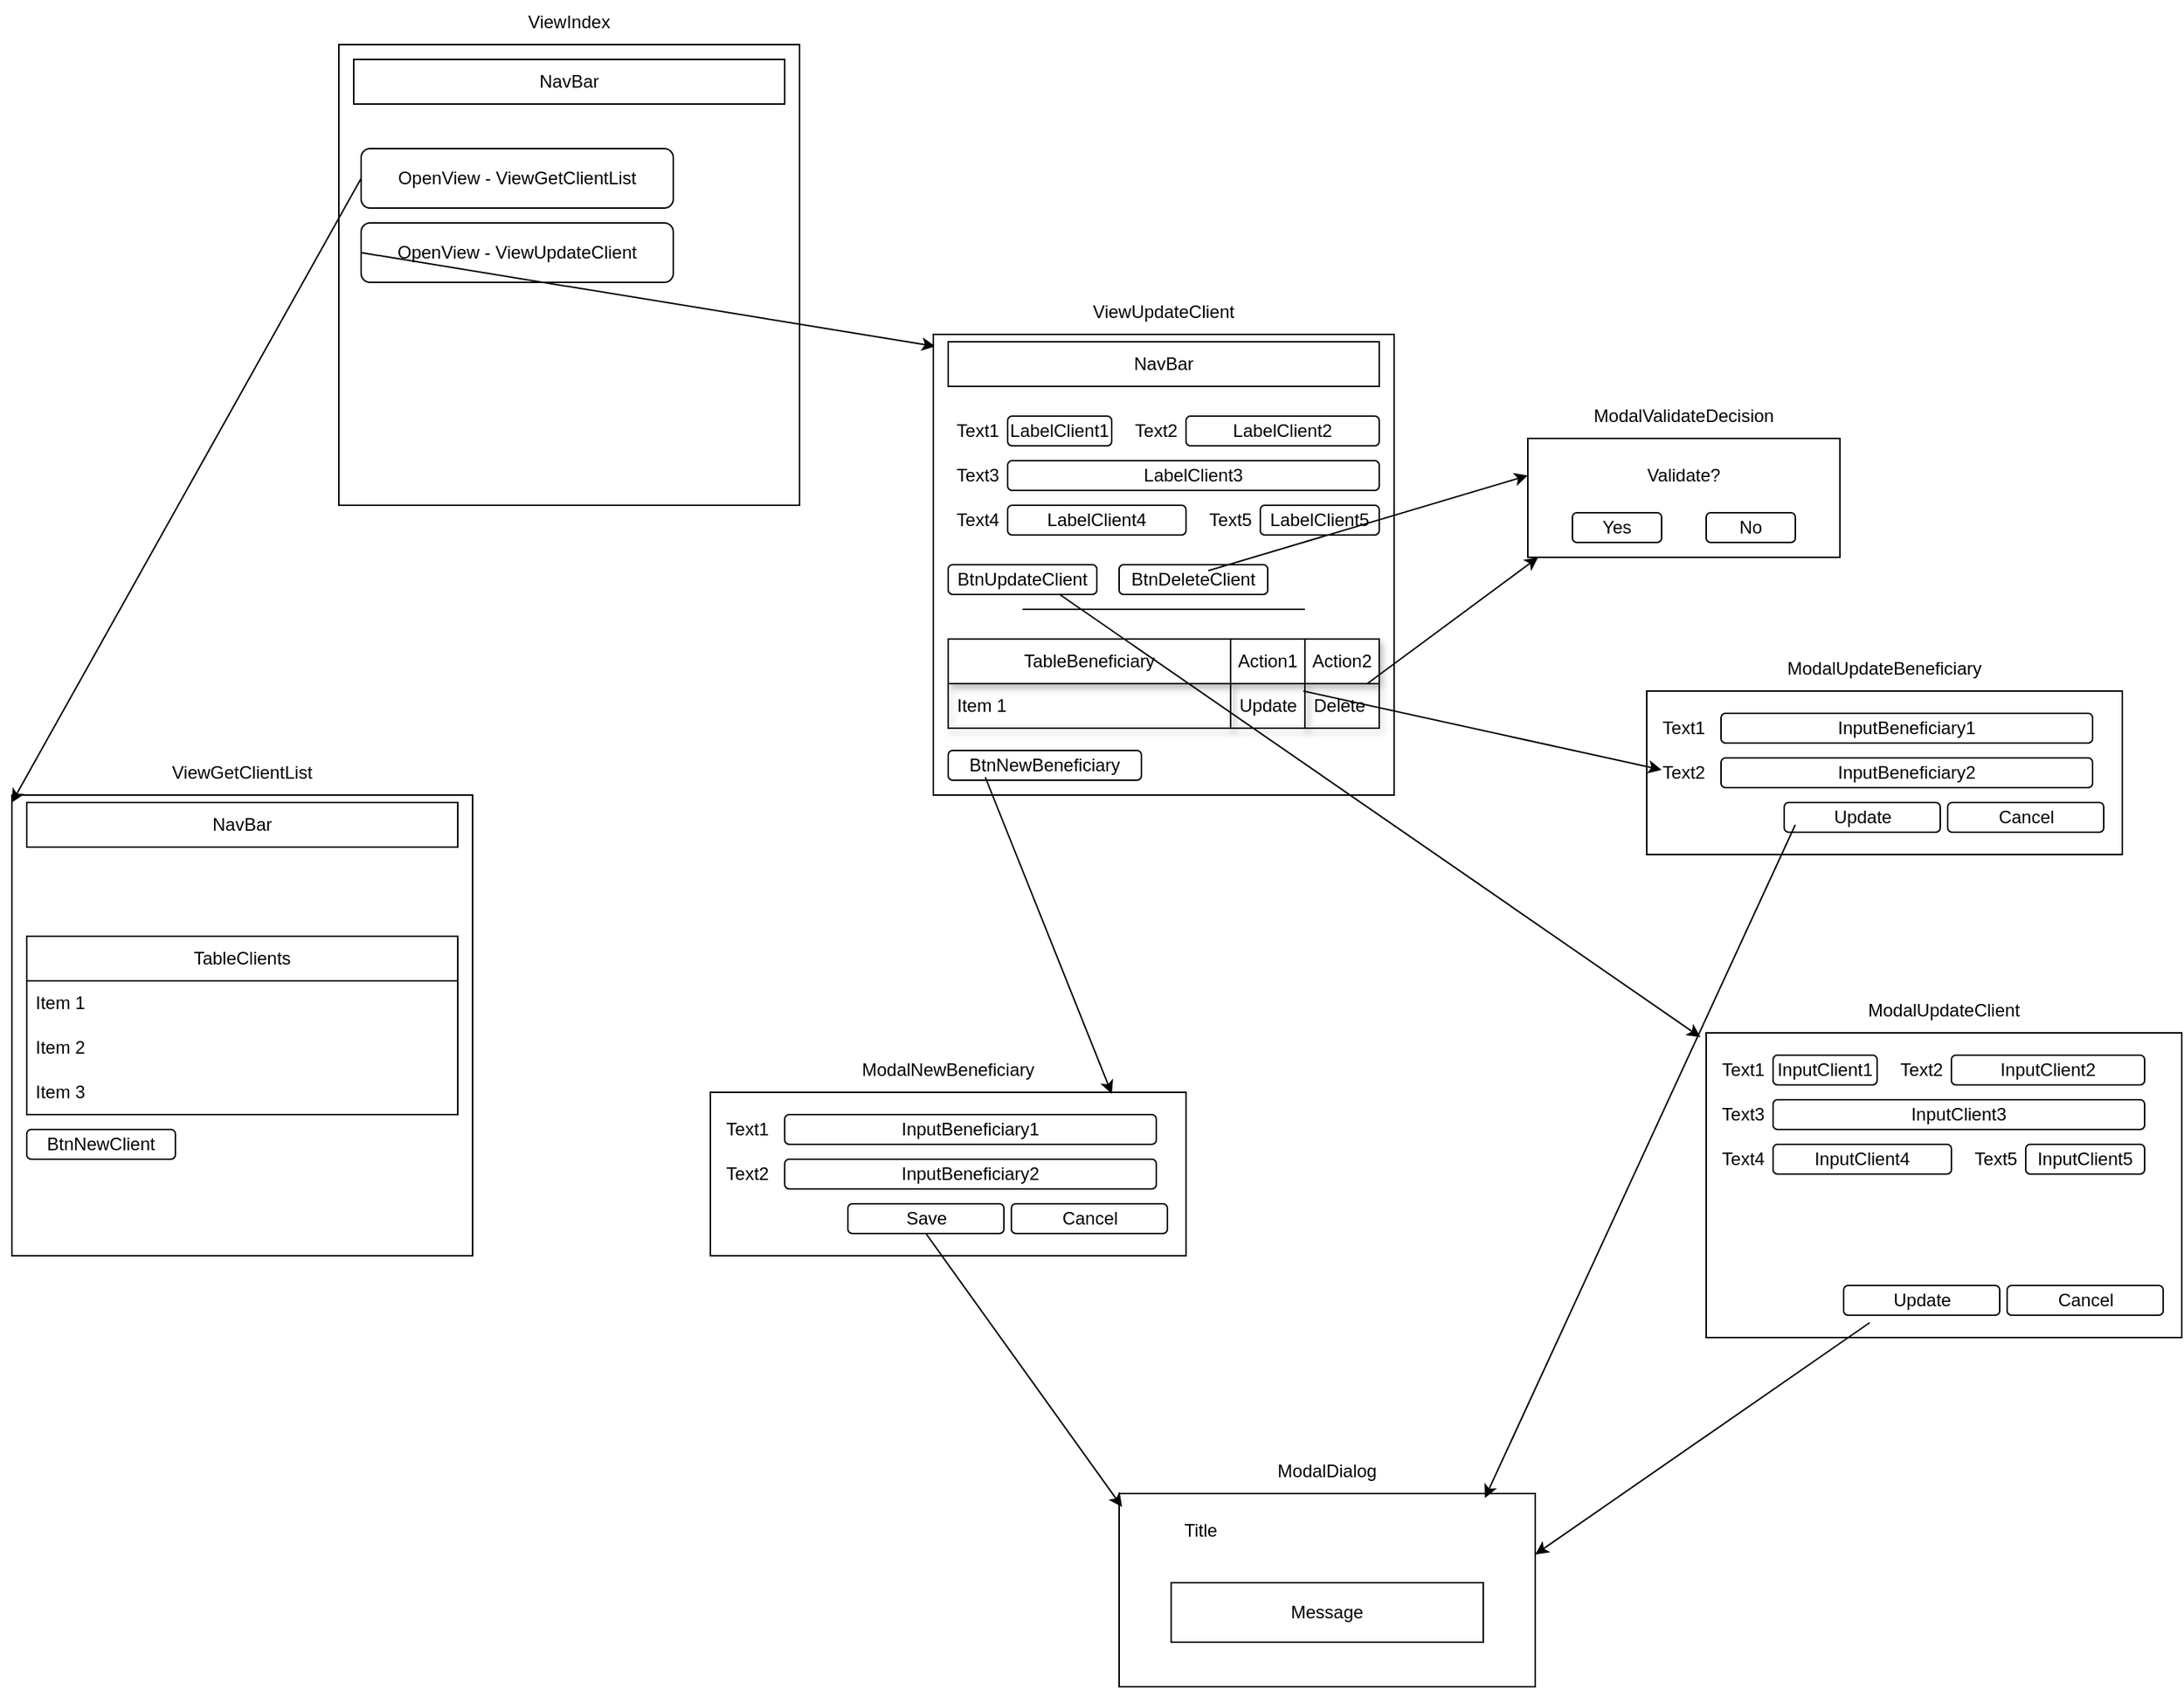 <mxfile version="24.8.4">
  <diagram name="Página-1" id="PV_qcUNZGvRpsMd_cT5C">
    <mxGraphModel dx="3457" dy="2399" grid="1" gridSize="10" guides="1" tooltips="1" connect="1" arrows="1" fold="1" page="1" pageScale="1" pageWidth="827" pageHeight="1169" math="0" shadow="0">
      <root>
        <mxCell id="0" />
        <mxCell id="1" parent="0" />
        <mxCell id="FaHOAoOPE0YVe9Bl5VhE-78" value="" style="group;labelBackgroundColor=none;movable=0;resizable=0;rotatable=0;deletable=0;editable=0;locked=1;connectable=0;" vertex="1" connectable="0" parent="1">
          <mxGeometry x="350" y="-225" width="310" height="340" as="geometry" />
        </mxCell>
        <mxCell id="FaHOAoOPE0YVe9Bl5VhE-67" value="" style="whiteSpace=wrap;html=1;aspect=fixed;labelBackgroundColor=none;" vertex="1" parent="FaHOAoOPE0YVe9Bl5VhE-78">
          <mxGeometry y="30" width="310" height="310" as="geometry" />
        </mxCell>
        <mxCell id="FaHOAoOPE0YVe9Bl5VhE-68" value="NavBar" style="rounded=0;whiteSpace=wrap;html=1;labelBackgroundColor=none;" vertex="1" parent="FaHOAoOPE0YVe9Bl5VhE-78">
          <mxGeometry x="10" y="40" width="290" height="30" as="geometry" />
        </mxCell>
        <mxCell id="FaHOAoOPE0YVe9Bl5VhE-70" value="ViewIndex" style="text;html=1;align=center;verticalAlign=middle;whiteSpace=wrap;rounded=0;labelBackgroundColor=none;" vertex="1" parent="FaHOAoOPE0YVe9Bl5VhE-78">
          <mxGeometry x="125" width="60" height="30" as="geometry" />
        </mxCell>
        <mxCell id="FaHOAoOPE0YVe9Bl5VhE-71" value="OpenView - ViewGetClientList" style="rounded=1;whiteSpace=wrap;html=1;labelBackgroundColor=none;" vertex="1" parent="FaHOAoOPE0YVe9Bl5VhE-78">
          <mxGeometry x="15" y="100" width="210" height="40" as="geometry" />
        </mxCell>
        <mxCell id="FaHOAoOPE0YVe9Bl5VhE-73" value="OpenView - ViewUpdateClient" style="rounded=1;whiteSpace=wrap;html=1;labelBackgroundColor=none;" vertex="1" parent="FaHOAoOPE0YVe9Bl5VhE-78">
          <mxGeometry x="15" y="150" width="210" height="40" as="geometry" />
        </mxCell>
        <mxCell id="FaHOAoOPE0YVe9Bl5VhE-79" value="" style="group;labelBackgroundColor=none;movable=1;resizable=1;rotatable=1;deletable=1;editable=1;locked=0;connectable=1;" vertex="1" connectable="0" parent="1">
          <mxGeometry x="130" y="280" width="310" height="340" as="geometry" />
        </mxCell>
        <mxCell id="FaHOAoOPE0YVe9Bl5VhE-8" value="" style="whiteSpace=wrap;html=1;aspect=fixed;labelBackgroundColor=none;" vertex="1" parent="FaHOAoOPE0YVe9Bl5VhE-79">
          <mxGeometry y="30" width="310" height="310" as="geometry" />
        </mxCell>
        <mxCell id="FaHOAoOPE0YVe9Bl5VhE-10" value="ViewGetClientList" style="text;html=1;align=center;verticalAlign=middle;whiteSpace=wrap;rounded=0;labelBackgroundColor=none;" vertex="1" parent="FaHOAoOPE0YVe9Bl5VhE-79">
          <mxGeometry x="125" width="60" height="30" as="geometry" />
        </mxCell>
        <mxCell id="FaHOAoOPE0YVe9Bl5VhE-12" value="TableClients" style="swimlane;fontStyle=0;childLayout=stackLayout;horizontal=1;startSize=30;horizontalStack=0;resizeParent=1;resizeParentMax=0;resizeLast=0;collapsible=1;marginBottom=0;whiteSpace=wrap;html=1;labelBackgroundColor=none;" vertex="1" parent="FaHOAoOPE0YVe9Bl5VhE-79">
          <mxGeometry x="10" y="125" width="290" height="120" as="geometry" />
        </mxCell>
        <mxCell id="FaHOAoOPE0YVe9Bl5VhE-13" value="Item 1" style="text;strokeColor=none;fillColor=none;align=left;verticalAlign=middle;spacingLeft=4;spacingRight=4;overflow=hidden;points=[[0,0.5],[1,0.5]];portConstraint=eastwest;rotatable=0;whiteSpace=wrap;html=1;labelBackgroundColor=none;" vertex="1" parent="FaHOAoOPE0YVe9Bl5VhE-12">
          <mxGeometry y="30" width="290" height="30" as="geometry" />
        </mxCell>
        <mxCell id="FaHOAoOPE0YVe9Bl5VhE-14" value="Item 2" style="text;strokeColor=none;fillColor=none;align=left;verticalAlign=middle;spacingLeft=4;spacingRight=4;overflow=hidden;points=[[0,0.5],[1,0.5]];portConstraint=eastwest;rotatable=0;whiteSpace=wrap;html=1;labelBackgroundColor=none;" vertex="1" parent="FaHOAoOPE0YVe9Bl5VhE-12">
          <mxGeometry y="60" width="290" height="30" as="geometry" />
        </mxCell>
        <mxCell id="FaHOAoOPE0YVe9Bl5VhE-15" value="Item 3" style="text;strokeColor=none;fillColor=none;align=left;verticalAlign=middle;spacingLeft=4;spacingRight=4;overflow=hidden;points=[[0,0.5],[1,0.5]];portConstraint=eastwest;rotatable=0;whiteSpace=wrap;html=1;labelBackgroundColor=none;" vertex="1" parent="FaHOAoOPE0YVe9Bl5VhE-12">
          <mxGeometry y="90" width="290" height="30" as="geometry" />
        </mxCell>
        <mxCell id="FaHOAoOPE0YVe9Bl5VhE-16" value="BtnNewClient" style="rounded=1;whiteSpace=wrap;html=1;labelBackgroundColor=none;" vertex="1" parent="FaHOAoOPE0YVe9Bl5VhE-79">
          <mxGeometry x="10" y="255" width="100" height="20" as="geometry" />
        </mxCell>
        <mxCell id="FaHOAoOPE0YVe9Bl5VhE-18" value="NavBar" style="rounded=0;whiteSpace=wrap;html=1;labelBackgroundColor=none;" vertex="1" parent="FaHOAoOPE0YVe9Bl5VhE-79">
          <mxGeometry x="10" y="35" width="290" height="30" as="geometry" />
        </mxCell>
        <mxCell id="FaHOAoOPE0YVe9Bl5VhE-82" value="" style="endArrow=classic;html=1;rounded=0;exitX=0;exitY=0.5;exitDx=0;exitDy=0;labelBackgroundColor=none;fontColor=default;" edge="1" parent="FaHOAoOPE0YVe9Bl5VhE-79" source="FaHOAoOPE0YVe9Bl5VhE-71">
          <mxGeometry width="50" height="50" relative="1" as="geometry">
            <mxPoint x="120" y="-105" as="sourcePoint" />
            <mxPoint y="35" as="targetPoint" />
          </mxGeometry>
        </mxCell>
        <mxCell id="FaHOAoOPE0YVe9Bl5VhE-81" value="" style="group;glass=1;labelBackgroundColor=none;movable=1;resizable=1;rotatable=1;deletable=1;editable=1;locked=0;connectable=1;" vertex="1" connectable="0" parent="1">
          <mxGeometry x="1270" y="440" width="320" height="235" as="geometry" />
        </mxCell>
        <mxCell id="FaHOAoOPE0YVe9Bl5VhE-54" value="" style="rounded=0;whiteSpace=wrap;html=1;labelBackgroundColor=none;movable=1;resizable=1;rotatable=1;deletable=1;editable=1;locked=0;connectable=1;" vertex="1" parent="FaHOAoOPE0YVe9Bl5VhE-81">
          <mxGeometry y="30" width="320" height="205" as="geometry" />
        </mxCell>
        <mxCell id="FaHOAoOPE0YVe9Bl5VhE-55" value="InputClient1" style="rounded=1;whiteSpace=wrap;html=1;labelBackgroundColor=none;movable=1;resizable=1;rotatable=1;deletable=1;editable=1;locked=0;connectable=1;" vertex="1" parent="FaHOAoOPE0YVe9Bl5VhE-81">
          <mxGeometry x="45" y="45" width="70" height="20" as="geometry" />
        </mxCell>
        <mxCell id="FaHOAoOPE0YVe9Bl5VhE-56" value="InputClient2" style="rounded=1;whiteSpace=wrap;html=1;labelBackgroundColor=none;movable=1;resizable=1;rotatable=1;deletable=1;editable=1;locked=0;connectable=1;" vertex="1" parent="FaHOAoOPE0YVe9Bl5VhE-81">
          <mxGeometry x="165" y="45" width="130" height="20" as="geometry" />
        </mxCell>
        <mxCell id="FaHOAoOPE0YVe9Bl5VhE-57" value="InputClient3" style="rounded=1;whiteSpace=wrap;html=1;labelBackgroundColor=none;movable=1;resizable=1;rotatable=1;deletable=1;editable=1;locked=0;connectable=1;" vertex="1" parent="FaHOAoOPE0YVe9Bl5VhE-81">
          <mxGeometry x="45" y="75" width="250" height="20" as="geometry" />
        </mxCell>
        <mxCell id="FaHOAoOPE0YVe9Bl5VhE-58" value="InputClient4" style="rounded=1;whiteSpace=wrap;html=1;labelBackgroundColor=none;movable=1;resizable=1;rotatable=1;deletable=1;editable=1;locked=0;connectable=1;" vertex="1" parent="FaHOAoOPE0YVe9Bl5VhE-81">
          <mxGeometry x="45" y="105" width="120" height="20" as="geometry" />
        </mxCell>
        <mxCell id="FaHOAoOPE0YVe9Bl5VhE-59" value="InputClient5" style="rounded=1;whiteSpace=wrap;html=1;labelBackgroundColor=none;movable=1;resizable=1;rotatable=1;deletable=1;editable=1;locked=0;connectable=1;" vertex="1" parent="FaHOAoOPE0YVe9Bl5VhE-81">
          <mxGeometry x="215" y="105" width="80" height="20" as="geometry" />
        </mxCell>
        <mxCell id="FaHOAoOPE0YVe9Bl5VhE-60" value="Text1" style="text;html=1;align=center;verticalAlign=middle;whiteSpace=wrap;rounded=0;labelBackgroundColor=none;movable=1;resizable=1;rotatable=1;deletable=1;editable=1;locked=0;connectable=1;" vertex="1" parent="FaHOAoOPE0YVe9Bl5VhE-81">
          <mxGeometry x="5" y="45" width="40" height="20" as="geometry" />
        </mxCell>
        <mxCell id="FaHOAoOPE0YVe9Bl5VhE-61" value="Text2" style="text;html=1;align=center;verticalAlign=middle;whiteSpace=wrap;rounded=0;labelBackgroundColor=none;movable=1;resizable=1;rotatable=1;deletable=1;editable=1;locked=0;connectable=1;" vertex="1" parent="FaHOAoOPE0YVe9Bl5VhE-81">
          <mxGeometry x="125" y="45" width="40" height="20" as="geometry" />
        </mxCell>
        <mxCell id="FaHOAoOPE0YVe9Bl5VhE-62" value="Text3" style="text;html=1;align=center;verticalAlign=middle;whiteSpace=wrap;rounded=0;labelBackgroundColor=none;movable=1;resizable=1;rotatable=1;deletable=1;editable=1;locked=0;connectable=1;" vertex="1" parent="FaHOAoOPE0YVe9Bl5VhE-81">
          <mxGeometry x="5" y="75" width="40" height="20" as="geometry" />
        </mxCell>
        <mxCell id="FaHOAoOPE0YVe9Bl5VhE-63" value="Text4" style="text;html=1;align=center;verticalAlign=middle;whiteSpace=wrap;rounded=0;labelBackgroundColor=none;movable=1;resizable=1;rotatable=1;deletable=1;editable=1;locked=0;connectable=1;" vertex="1" parent="FaHOAoOPE0YVe9Bl5VhE-81">
          <mxGeometry x="5" y="105" width="40" height="20" as="geometry" />
        </mxCell>
        <mxCell id="FaHOAoOPE0YVe9Bl5VhE-64" value="Text5" style="text;html=1;align=center;verticalAlign=middle;whiteSpace=wrap;rounded=0;labelBackgroundColor=none;movable=1;resizable=1;rotatable=1;deletable=1;editable=1;locked=0;connectable=1;" vertex="1" parent="FaHOAoOPE0YVe9Bl5VhE-81">
          <mxGeometry x="175" y="105" width="40" height="20" as="geometry" />
        </mxCell>
        <mxCell id="FaHOAoOPE0YVe9Bl5VhE-65" value="ModalUpdateClient" style="text;html=1;align=center;verticalAlign=middle;whiteSpace=wrap;rounded=0;labelBackgroundColor=none;movable=1;resizable=1;rotatable=1;deletable=1;editable=1;locked=0;connectable=1;" vertex="1" parent="FaHOAoOPE0YVe9Bl5VhE-81">
          <mxGeometry x="130" width="60" height="30" as="geometry" />
        </mxCell>
        <mxCell id="FaHOAoOPE0YVe9Bl5VhE-99" value="Update" style="rounded=1;whiteSpace=wrap;html=1;movable=1;resizable=1;rotatable=1;deletable=1;editable=1;locked=0;connectable=1;" vertex="1" parent="FaHOAoOPE0YVe9Bl5VhE-81">
          <mxGeometry x="92.5" y="200" width="105" height="20" as="geometry" />
        </mxCell>
        <mxCell id="FaHOAoOPE0YVe9Bl5VhE-100" value="Cancel" style="rounded=1;whiteSpace=wrap;html=1;movable=1;resizable=1;rotatable=1;deletable=1;editable=1;locked=0;connectable=1;" vertex="1" parent="FaHOAoOPE0YVe9Bl5VhE-81">
          <mxGeometry x="202.5" y="200" width="105" height="20" as="geometry" />
        </mxCell>
        <mxCell id="FaHOAoOPE0YVe9Bl5VhE-83" value="" style="endArrow=classic;html=1;rounded=0;exitX=0;exitY=0.5;exitDx=0;exitDy=0;entryX=0.004;entryY=0.026;entryDx=0;entryDy=0;entryPerimeter=0;labelBackgroundColor=none;fontColor=default;" edge="1" parent="1" source="FaHOAoOPE0YVe9Bl5VhE-73" target="FaHOAoOPE0YVe9Bl5VhE-9">
          <mxGeometry width="50" height="50" relative="1" as="geometry">
            <mxPoint x="840" y="110" as="sourcePoint" />
            <mxPoint x="890" y="60" as="targetPoint" />
          </mxGeometry>
        </mxCell>
        <mxCell id="FaHOAoOPE0YVe9Bl5VhE-94" value="" style="group;labelBackgroundColor=none;movable=1;resizable=1;rotatable=1;deletable=1;editable=1;locked=0;connectable=1;" vertex="1" connectable="0" parent="1">
          <mxGeometry x="1150" y="40" width="210" height="110" as="geometry" />
        </mxCell>
        <mxCell id="FaHOAoOPE0YVe9Bl5VhE-85" value="" style="rounded=0;whiteSpace=wrap;html=1;labelBackgroundColor=none;movable=0;resizable=0;rotatable=0;deletable=0;editable=0;locked=1;connectable=0;" vertex="1" parent="FaHOAoOPE0YVe9Bl5VhE-94">
          <mxGeometry y="30" width="210" height="80" as="geometry" />
        </mxCell>
        <mxCell id="FaHOAoOPE0YVe9Bl5VhE-86" value="ModalValidateDecision" style="text;html=1;align=center;verticalAlign=middle;whiteSpace=wrap;rounded=0;labelBackgroundColor=none;movable=0;resizable=0;rotatable=0;deletable=0;editable=0;locked=1;connectable=0;" vertex="1" parent="FaHOAoOPE0YVe9Bl5VhE-94">
          <mxGeometry x="75" width="60" height="30" as="geometry" />
        </mxCell>
        <mxCell id="FaHOAoOPE0YVe9Bl5VhE-87" value="Validate?" style="text;html=1;align=center;verticalAlign=middle;whiteSpace=wrap;rounded=0;labelBackgroundColor=none;movable=1;resizable=1;rotatable=1;deletable=1;editable=1;locked=0;connectable=1;" vertex="1" parent="FaHOAoOPE0YVe9Bl5VhE-94">
          <mxGeometry x="75" y="40" width="60" height="30" as="geometry" />
        </mxCell>
        <mxCell id="FaHOAoOPE0YVe9Bl5VhE-88" value="Yes" style="rounded=1;whiteSpace=wrap;html=1;labelBackgroundColor=none;movable=0;resizable=0;rotatable=0;deletable=0;editable=0;locked=1;connectable=0;" vertex="1" parent="FaHOAoOPE0YVe9Bl5VhE-94">
          <mxGeometry x="30" y="80" width="60" height="20" as="geometry" />
        </mxCell>
        <mxCell id="FaHOAoOPE0YVe9Bl5VhE-89" value="No" style="rounded=1;whiteSpace=wrap;html=1;labelBackgroundColor=none;movable=0;resizable=0;rotatable=0;deletable=0;editable=0;locked=1;connectable=0;" vertex="1" parent="FaHOAoOPE0YVe9Bl5VhE-94">
          <mxGeometry x="120" y="80" width="60" height="20" as="geometry" />
        </mxCell>
        <mxCell id="FaHOAoOPE0YVe9Bl5VhE-130" value="" style="group" vertex="1" connectable="0" parent="1">
          <mxGeometry x="750" y="-30" width="310" height="340" as="geometry" />
        </mxCell>
        <mxCell id="FaHOAoOPE0YVe9Bl5VhE-9" value="" style="whiteSpace=wrap;html=1;aspect=fixed;labelBackgroundColor=none;movable=1;resizable=1;rotatable=1;deletable=1;editable=1;locked=0;connectable=1;" vertex="1" parent="FaHOAoOPE0YVe9Bl5VhE-130">
          <mxGeometry y="30" width="310" height="310" as="geometry" />
        </mxCell>
        <mxCell id="FaHOAoOPE0YVe9Bl5VhE-11" value="ViewUpdateClient" style="text;html=1;align=center;verticalAlign=middle;whiteSpace=wrap;rounded=0;labelBackgroundColor=none;movable=1;resizable=1;rotatable=1;deletable=1;editable=1;locked=0;connectable=1;" vertex="1" parent="FaHOAoOPE0YVe9Bl5VhE-130">
          <mxGeometry x="125" width="60" height="30" as="geometry" />
        </mxCell>
        <mxCell id="FaHOAoOPE0YVe9Bl5VhE-19" value="NavBar" style="rounded=0;whiteSpace=wrap;html=1;labelBackgroundColor=none;movable=1;resizable=1;rotatable=1;deletable=1;editable=1;locked=0;connectable=1;" vertex="1" parent="FaHOAoOPE0YVe9Bl5VhE-130">
          <mxGeometry x="10" y="35" width="290" height="30" as="geometry" />
        </mxCell>
        <mxCell id="FaHOAoOPE0YVe9Bl5VhE-20" value="LabelClient1" style="rounded=1;whiteSpace=wrap;html=1;labelBackgroundColor=none;movable=1;resizable=1;rotatable=1;deletable=1;editable=1;locked=0;connectable=1;" vertex="1" parent="FaHOAoOPE0YVe9Bl5VhE-130">
          <mxGeometry x="50" y="85" width="70" height="20" as="geometry" />
        </mxCell>
        <mxCell id="FaHOAoOPE0YVe9Bl5VhE-21" value="LabelClient2" style="rounded=1;whiteSpace=wrap;html=1;labelBackgroundColor=none;movable=1;resizable=1;rotatable=1;deletable=1;editable=1;locked=0;connectable=1;" vertex="1" parent="FaHOAoOPE0YVe9Bl5VhE-130">
          <mxGeometry x="170" y="85" width="130" height="20" as="geometry" />
        </mxCell>
        <mxCell id="FaHOAoOPE0YVe9Bl5VhE-24" value="LabelClient3" style="rounded=1;whiteSpace=wrap;html=1;labelBackgroundColor=none;movable=1;resizable=1;rotatable=1;deletable=1;editable=1;locked=0;connectable=1;" vertex="1" parent="FaHOAoOPE0YVe9Bl5VhE-130">
          <mxGeometry x="50" y="115" width="250" height="20" as="geometry" />
        </mxCell>
        <mxCell id="FaHOAoOPE0YVe9Bl5VhE-25" value="LabelClient4" style="rounded=1;whiteSpace=wrap;html=1;labelBackgroundColor=none;movable=1;resizable=1;rotatable=1;deletable=1;editable=1;locked=0;connectable=1;" vertex="1" parent="FaHOAoOPE0YVe9Bl5VhE-130">
          <mxGeometry x="50" y="145" width="120" height="20" as="geometry" />
        </mxCell>
        <mxCell id="FaHOAoOPE0YVe9Bl5VhE-27" value="TableBeneficiary" style="swimlane;fontStyle=0;childLayout=stackLayout;horizontal=1;startSize=30;horizontalStack=0;resizeParent=1;resizeParentMax=0;resizeLast=0;collapsible=1;marginBottom=0;whiteSpace=wrap;html=1;shadow=1;labelBackgroundColor=none;movable=1;resizable=1;rotatable=1;deletable=1;editable=1;locked=0;connectable=1;" vertex="1" parent="FaHOAoOPE0YVe9Bl5VhE-130">
          <mxGeometry x="10" y="235" width="190" height="60" as="geometry">
            <mxRectangle x="480" y="430" width="130" height="30" as="alternateBounds" />
          </mxGeometry>
        </mxCell>
        <mxCell id="FaHOAoOPE0YVe9Bl5VhE-28" value="Item 1" style="text;strokeColor=none;fillColor=none;align=left;verticalAlign=middle;spacingLeft=4;spacingRight=4;overflow=hidden;points=[[0,0.5],[1,0.5]];portConstraint=eastwest;rotatable=1;whiteSpace=wrap;html=1;shadow=1;labelBackgroundColor=none;movable=1;resizable=1;deletable=1;editable=1;locked=0;connectable=1;" vertex="1" parent="FaHOAoOPE0YVe9Bl5VhE-27">
          <mxGeometry y="30" width="190" height="30" as="geometry" />
        </mxCell>
        <mxCell id="FaHOAoOPE0YVe9Bl5VhE-40" value="Text1" style="text;html=1;align=center;verticalAlign=middle;whiteSpace=wrap;rounded=0;labelBackgroundColor=none;movable=1;resizable=1;rotatable=1;deletable=1;editable=1;locked=0;connectable=1;" vertex="1" parent="FaHOAoOPE0YVe9Bl5VhE-130">
          <mxGeometry x="10" y="85" width="40" height="20" as="geometry" />
        </mxCell>
        <mxCell id="FaHOAoOPE0YVe9Bl5VhE-41" value="Text2" style="text;html=1;align=center;verticalAlign=middle;whiteSpace=wrap;rounded=0;labelBackgroundColor=none;movable=1;resizable=1;rotatable=1;deletable=1;editable=1;locked=0;connectable=1;" vertex="1" parent="FaHOAoOPE0YVe9Bl5VhE-130">
          <mxGeometry x="130" y="85" width="40" height="20" as="geometry" />
        </mxCell>
        <mxCell id="FaHOAoOPE0YVe9Bl5VhE-43" value="Text3" style="text;html=1;align=center;verticalAlign=middle;whiteSpace=wrap;rounded=0;labelBackgroundColor=none;movable=1;resizable=1;rotatable=1;deletable=1;editable=1;locked=0;connectable=1;" vertex="1" parent="FaHOAoOPE0YVe9Bl5VhE-130">
          <mxGeometry x="10" y="115" width="40" height="20" as="geometry" />
        </mxCell>
        <mxCell id="FaHOAoOPE0YVe9Bl5VhE-44" value="Text4" style="text;html=1;align=center;verticalAlign=middle;whiteSpace=wrap;rounded=0;labelBackgroundColor=none;movable=1;resizable=1;rotatable=1;deletable=1;editable=1;locked=0;connectable=1;" vertex="1" parent="FaHOAoOPE0YVe9Bl5VhE-130">
          <mxGeometry x="10" y="145" width="40" height="20" as="geometry" />
        </mxCell>
        <mxCell id="FaHOAoOPE0YVe9Bl5VhE-45" value="Text5" style="text;html=1;align=center;verticalAlign=middle;whiteSpace=wrap;rounded=0;labelBackgroundColor=none;movable=1;resizable=1;rotatable=1;deletable=1;editable=1;locked=0;connectable=1;" vertex="1" parent="FaHOAoOPE0YVe9Bl5VhE-130">
          <mxGeometry x="180" y="145" width="40" height="20" as="geometry" />
        </mxCell>
        <mxCell id="FaHOAoOPE0YVe9Bl5VhE-46" value="Action1" style="swimlane;fontStyle=0;childLayout=stackLayout;horizontal=1;startSize=30;horizontalStack=0;resizeParent=1;resizeParentMax=0;resizeLast=0;collapsible=1;marginBottom=0;whiteSpace=wrap;html=1;shadow=1;labelBackgroundColor=none;movable=1;resizable=1;rotatable=1;deletable=1;editable=1;locked=0;connectable=1;" vertex="1" parent="FaHOAoOPE0YVe9Bl5VhE-130">
          <mxGeometry x="200" y="235" width="50" height="60" as="geometry" />
        </mxCell>
        <mxCell id="FaHOAoOPE0YVe9Bl5VhE-47" value="Update" style="text;strokeColor=none;fillColor=none;align=left;verticalAlign=middle;spacingLeft=4;spacingRight=4;overflow=hidden;points=[[0,0.5],[1,0.5]];portConstraint=eastwest;rotatable=1;whiteSpace=wrap;html=1;shadow=1;labelBackgroundColor=none;movable=1;resizable=1;deletable=1;editable=1;locked=0;connectable=1;" vertex="1" parent="FaHOAoOPE0YVe9Bl5VhE-46">
          <mxGeometry y="30" width="50" height="30" as="geometry" />
        </mxCell>
        <mxCell id="FaHOAoOPE0YVe9Bl5VhE-50" value="" style="endArrow=none;html=1;rounded=0;labelBackgroundColor=none;fontColor=default;movable=1;resizable=1;rotatable=1;deletable=1;editable=1;locked=0;connectable=1;" edge="1" parent="FaHOAoOPE0YVe9Bl5VhE-130">
          <mxGeometry width="50" height="50" relative="1" as="geometry">
            <mxPoint x="60" y="215" as="sourcePoint" />
            <mxPoint x="250" y="215" as="targetPoint" />
          </mxGeometry>
        </mxCell>
        <mxCell id="FaHOAoOPE0YVe9Bl5VhE-51" value="BtnUpdateClient" style="rounded=1;whiteSpace=wrap;html=1;labelBackgroundColor=none;movable=1;resizable=1;rotatable=1;deletable=1;editable=1;locked=0;connectable=1;" vertex="1" parent="FaHOAoOPE0YVe9Bl5VhE-130">
          <mxGeometry x="10" y="185" width="100" height="20" as="geometry" />
        </mxCell>
        <mxCell id="FaHOAoOPE0YVe9Bl5VhE-52" value="BtnDeleteClient" style="rounded=1;whiteSpace=wrap;html=1;labelBackgroundColor=none;movable=1;resizable=1;rotatable=1;deletable=1;editable=1;locked=0;connectable=1;" vertex="1" parent="FaHOAoOPE0YVe9Bl5VhE-130">
          <mxGeometry x="125" y="185" width="100" height="20" as="geometry" />
        </mxCell>
        <mxCell id="FaHOAoOPE0YVe9Bl5VhE-37" value="Action2" style="swimlane;fontStyle=0;childLayout=stackLayout;horizontal=1;startSize=30;horizontalStack=0;resizeParent=1;resizeParentMax=0;resizeLast=0;collapsible=1;marginBottom=0;whiteSpace=wrap;html=1;shadow=1;labelBackgroundColor=none;movable=1;resizable=1;rotatable=1;deletable=1;editable=1;locked=0;connectable=1;" vertex="1" parent="FaHOAoOPE0YVe9Bl5VhE-130">
          <mxGeometry x="250" y="235" width="50" height="60" as="geometry" />
        </mxCell>
        <mxCell id="FaHOAoOPE0YVe9Bl5VhE-38" value="Delete" style="text;strokeColor=none;fillColor=none;align=left;verticalAlign=middle;spacingLeft=4;spacingRight=4;overflow=hidden;points=[[0,0.5],[1,0.5]];portConstraint=eastwest;rotatable=1;whiteSpace=wrap;html=1;shadow=1;labelBackgroundColor=none;movable=1;resizable=1;deletable=1;editable=1;locked=0;connectable=1;" vertex="1" parent="FaHOAoOPE0YVe9Bl5VhE-37">
          <mxGeometry y="30" width="50" height="30" as="geometry" />
        </mxCell>
        <mxCell id="FaHOAoOPE0YVe9Bl5VhE-26" value="LabelClient5" style="rounded=1;whiteSpace=wrap;html=1;labelBackgroundColor=none;movable=1;resizable=1;rotatable=1;deletable=1;editable=1;locked=0;connectable=1;" vertex="1" parent="FaHOAoOPE0YVe9Bl5VhE-130">
          <mxGeometry x="220" y="145" width="80" height="20" as="geometry" />
        </mxCell>
        <mxCell id="FaHOAoOPE0YVe9Bl5VhE-128" value="BtnNewBeneficiary" style="rounded=1;whiteSpace=wrap;html=1;labelBackgroundColor=none;movable=1;resizable=1;rotatable=1;deletable=1;editable=1;locked=0;connectable=1;" vertex="1" parent="FaHOAoOPE0YVe9Bl5VhE-130">
          <mxGeometry x="10" y="310" width="130" height="20" as="geometry" />
        </mxCell>
        <mxCell id="FaHOAoOPE0YVe9Bl5VhE-131" value="" style="endArrow=classic;html=1;rounded=0;entryX=-0.012;entryY=0.14;entryDx=0;entryDy=0;entryPerimeter=0;exitX=0.75;exitY=1;exitDx=0;exitDy=0;" edge="1" parent="1" source="FaHOAoOPE0YVe9Bl5VhE-51" target="FaHOAoOPE0YVe9Bl5VhE-81">
          <mxGeometry width="50" height="50" relative="1" as="geometry">
            <mxPoint x="810" y="225" as="sourcePoint" />
            <mxPoint x="1040" y="456" as="targetPoint" />
          </mxGeometry>
        </mxCell>
        <mxCell id="FaHOAoOPE0YVe9Bl5VhE-132" value="" style="endArrow=classic;html=1;rounded=0;entryX=0;entryY=0.5;entryDx=0;entryDy=0;labelBackgroundColor=none;fontColor=default;exitX=0.6;exitY=0.2;exitDx=0;exitDy=0;exitPerimeter=0;" edge="1" parent="1" source="FaHOAoOPE0YVe9Bl5VhE-52" target="FaHOAoOPE0YVe9Bl5VhE-94">
          <mxGeometry width="50" height="50" relative="1" as="geometry">
            <mxPoint x="941" y="205" as="sourcePoint" />
            <mxPoint x="1124" y="135" as="targetPoint" />
          </mxGeometry>
        </mxCell>
        <mxCell id="FaHOAoOPE0YVe9Bl5VhE-133" value="" style="group;glass=1;labelBackgroundColor=none;movable=1;resizable=1;rotatable=1;deletable=1;editable=1;locked=0;connectable=1;" vertex="1" connectable="0" parent="1">
          <mxGeometry x="600" y="480" width="320" height="235" as="geometry" />
        </mxCell>
        <mxCell id="FaHOAoOPE0YVe9Bl5VhE-149" value="" style="edgeStyle=orthogonalEdgeStyle;rounded=0;orthogonalLoop=1;jettySize=auto;html=1;" edge="1" parent="FaHOAoOPE0YVe9Bl5VhE-133" source="FaHOAoOPE0YVe9Bl5VhE-144">
          <mxGeometry relative="1" as="geometry">
            <mxPoint x="165" y="115" as="targetPoint" />
          </mxGeometry>
        </mxCell>
        <mxCell id="FaHOAoOPE0YVe9Bl5VhE-170" value="" style="group;movable=0;resizable=0;rotatable=0;deletable=0;editable=0;locked=1;connectable=0;" vertex="1" connectable="0" parent="FaHOAoOPE0YVe9Bl5VhE-133">
          <mxGeometry width="320" height="140" as="geometry" />
        </mxCell>
        <mxCell id="FaHOAoOPE0YVe9Bl5VhE-134" value="" style="rounded=0;whiteSpace=wrap;html=1;labelBackgroundColor=none;movable=0;resizable=0;rotatable=0;deletable=0;editable=0;locked=1;connectable=0;" vertex="1" parent="FaHOAoOPE0YVe9Bl5VhE-170">
          <mxGeometry y="30" width="320" height="110" as="geometry" />
        </mxCell>
        <mxCell id="FaHOAoOPE0YVe9Bl5VhE-135" value="InputBeneficiary1" style="rounded=1;whiteSpace=wrap;html=1;labelBackgroundColor=none;movable=0;resizable=0;rotatable=0;deletable=0;editable=0;locked=1;connectable=0;" vertex="1" parent="FaHOAoOPE0YVe9Bl5VhE-170">
          <mxGeometry x="50" y="45" width="250" height="20" as="geometry" />
        </mxCell>
        <mxCell id="FaHOAoOPE0YVe9Bl5VhE-136" value="InputBeneficiary2" style="rounded=1;whiteSpace=wrap;html=1;labelBackgroundColor=none;movable=0;resizable=0;rotatable=0;deletable=0;editable=0;locked=1;connectable=0;" vertex="1" parent="FaHOAoOPE0YVe9Bl5VhE-170">
          <mxGeometry x="50" y="75" width="250" height="20" as="geometry" />
        </mxCell>
        <mxCell id="FaHOAoOPE0YVe9Bl5VhE-140" value="Text1" style="text;html=1;align=center;verticalAlign=middle;whiteSpace=wrap;rounded=0;labelBackgroundColor=none;movable=0;resizable=0;rotatable=0;deletable=0;editable=0;locked=1;connectable=0;" vertex="1" parent="FaHOAoOPE0YVe9Bl5VhE-170">
          <mxGeometry x="5" y="45" width="40" height="20" as="geometry" />
        </mxCell>
        <mxCell id="FaHOAoOPE0YVe9Bl5VhE-141" value="Text2" style="text;html=1;align=center;verticalAlign=middle;whiteSpace=wrap;rounded=0;labelBackgroundColor=none;movable=0;resizable=0;rotatable=0;deletable=0;editable=0;locked=1;connectable=0;" vertex="1" parent="FaHOAoOPE0YVe9Bl5VhE-170">
          <mxGeometry x="5" y="75" width="40" height="20" as="geometry" />
        </mxCell>
        <mxCell id="FaHOAoOPE0YVe9Bl5VhE-145" value="ModalNewBeneficiary" style="text;html=1;align=center;verticalAlign=middle;whiteSpace=wrap;rounded=0;labelBackgroundColor=none;movable=0;resizable=0;rotatable=0;deletable=0;editable=0;locked=1;connectable=0;" vertex="1" parent="FaHOAoOPE0YVe9Bl5VhE-170">
          <mxGeometry x="130" width="60" height="30" as="geometry" />
        </mxCell>
        <mxCell id="FaHOAoOPE0YVe9Bl5VhE-146" value="Save" style="rounded=1;whiteSpace=wrap;html=1;movable=0;resizable=0;rotatable=0;deletable=0;editable=0;locked=1;connectable=0;" vertex="1" parent="FaHOAoOPE0YVe9Bl5VhE-170">
          <mxGeometry x="92.5" y="105" width="105" height="20" as="geometry" />
        </mxCell>
        <mxCell id="FaHOAoOPE0YVe9Bl5VhE-147" value="Cancel" style="rounded=1;whiteSpace=wrap;html=1;movable=0;resizable=0;rotatable=0;deletable=0;editable=0;locked=1;connectable=0;" vertex="1" parent="FaHOAoOPE0YVe9Bl5VhE-170">
          <mxGeometry x="202.5" y="105" width="105" height="20" as="geometry" />
        </mxCell>
        <mxCell id="FaHOAoOPE0YVe9Bl5VhE-171" value="" style="group;movable=0;resizable=0;rotatable=0;deletable=0;editable=0;locked=1;connectable=0;" vertex="1" connectable="0" parent="1">
          <mxGeometry x="1230" y="210" width="320" height="140" as="geometry" />
        </mxCell>
        <mxCell id="FaHOAoOPE0YVe9Bl5VhE-162" value="" style="rounded=0;whiteSpace=wrap;html=1;labelBackgroundColor=none;movable=0;resizable=0;rotatable=0;deletable=0;editable=0;locked=1;connectable=0;" vertex="1" parent="FaHOAoOPE0YVe9Bl5VhE-171">
          <mxGeometry y="30" width="320" height="110" as="geometry" />
        </mxCell>
        <mxCell id="FaHOAoOPE0YVe9Bl5VhE-163" value="InputBeneficiary1" style="rounded=1;whiteSpace=wrap;html=1;labelBackgroundColor=none;movable=0;resizable=0;rotatable=0;deletable=0;editable=0;locked=1;connectable=0;" vertex="1" parent="FaHOAoOPE0YVe9Bl5VhE-171">
          <mxGeometry x="50" y="45" width="250" height="20" as="geometry" />
        </mxCell>
        <mxCell id="FaHOAoOPE0YVe9Bl5VhE-164" value="InputBeneficiary2" style="rounded=1;whiteSpace=wrap;html=1;labelBackgroundColor=none;movable=0;resizable=0;rotatable=0;deletable=0;editable=0;locked=1;connectable=0;" vertex="1" parent="FaHOAoOPE0YVe9Bl5VhE-171">
          <mxGeometry x="50" y="75" width="250" height="20" as="geometry" />
        </mxCell>
        <mxCell id="FaHOAoOPE0YVe9Bl5VhE-165" value="Text1" style="text;html=1;align=center;verticalAlign=middle;whiteSpace=wrap;rounded=0;labelBackgroundColor=none;movable=0;resizable=0;rotatable=0;deletable=0;editable=0;locked=1;connectable=0;" vertex="1" parent="FaHOAoOPE0YVe9Bl5VhE-171">
          <mxGeometry x="5" y="45" width="40" height="20" as="geometry" />
        </mxCell>
        <mxCell id="FaHOAoOPE0YVe9Bl5VhE-166" value="Text2" style="text;html=1;align=center;verticalAlign=middle;whiteSpace=wrap;rounded=0;labelBackgroundColor=none;movable=0;resizable=0;rotatable=0;deletable=0;editable=0;locked=1;connectable=0;" vertex="1" parent="FaHOAoOPE0YVe9Bl5VhE-171">
          <mxGeometry x="5" y="75" width="40" height="20" as="geometry" />
        </mxCell>
        <mxCell id="FaHOAoOPE0YVe9Bl5VhE-167" value="ModalUpdateBeneficiary" style="text;html=1;align=center;verticalAlign=middle;whiteSpace=wrap;rounded=0;labelBackgroundColor=none;movable=0;resizable=0;rotatable=0;deletable=0;editable=0;locked=1;connectable=0;" vertex="1" parent="FaHOAoOPE0YVe9Bl5VhE-171">
          <mxGeometry x="130" width="60" height="30" as="geometry" />
        </mxCell>
        <mxCell id="FaHOAoOPE0YVe9Bl5VhE-168" value="Update" style="rounded=1;whiteSpace=wrap;html=1;movable=0;resizable=0;rotatable=0;deletable=0;editable=0;locked=1;connectable=0;" vertex="1" parent="FaHOAoOPE0YVe9Bl5VhE-171">
          <mxGeometry x="92.5" y="105" width="105" height="20" as="geometry" />
        </mxCell>
        <mxCell id="FaHOAoOPE0YVe9Bl5VhE-169" value="Cancel" style="rounded=1;whiteSpace=wrap;html=1;movable=0;resizable=0;rotatable=0;deletable=0;editable=0;locked=1;connectable=0;" vertex="1" parent="FaHOAoOPE0YVe9Bl5VhE-171">
          <mxGeometry x="202.5" y="105" width="105" height="20" as="geometry" />
        </mxCell>
        <mxCell id="FaHOAoOPE0YVe9Bl5VhE-172" value="" style="endArrow=classic;html=1;rounded=0;exitX=0.98;exitY=0.167;exitDx=0;exitDy=0;exitPerimeter=0;" edge="1" parent="FaHOAoOPE0YVe9Bl5VhE-171" source="FaHOAoOPE0YVe9Bl5VhE-47">
          <mxGeometry width="50" height="50" relative="1" as="geometry">
            <mxPoint x="-150" y="57.024" as="sourcePoint" />
            <mxPoint x="10" y="82.97" as="targetPoint" />
          </mxGeometry>
        </mxCell>
        <mxCell id="FaHOAoOPE0YVe9Bl5VhE-176" value="" style="endArrow=classic;html=1;rounded=0;entryX=0.033;entryY=1;entryDx=0;entryDy=0;labelBackgroundColor=none;fontColor=default;exitX=0.84;exitY=0;exitDx=0;exitDy=0;exitPerimeter=0;entryPerimeter=0;" edge="1" parent="1" source="FaHOAoOPE0YVe9Bl5VhE-38" target="FaHOAoOPE0YVe9Bl5VhE-94">
          <mxGeometry width="50" height="50" relative="1" as="geometry">
            <mxPoint x="1070" y="234" as="sourcePoint" />
            <mxPoint x="1285" y="170" as="targetPoint" />
          </mxGeometry>
        </mxCell>
        <mxCell id="FaHOAoOPE0YVe9Bl5VhE-177" value="" style="endArrow=classic;html=1;rounded=0;exitX=0.192;exitY=0.9;exitDx=0;exitDy=0;exitPerimeter=0;entryX=0.844;entryY=0.009;entryDx=0;entryDy=0;entryPerimeter=0;" edge="1" parent="1" source="FaHOAoOPE0YVe9Bl5VhE-128" target="FaHOAoOPE0YVe9Bl5VhE-134">
          <mxGeometry width="50" height="50" relative="1" as="geometry">
            <mxPoint x="710" y="400" as="sourcePoint" />
            <mxPoint x="760" y="350" as="targetPoint" />
          </mxGeometry>
        </mxCell>
        <mxCell id="FaHOAoOPE0YVe9Bl5VhE-184" value="" style="group" vertex="1" connectable="0" parent="1">
          <mxGeometry x="875" y="750" width="280" height="160" as="geometry" />
        </mxCell>
        <mxCell id="FaHOAoOPE0YVe9Bl5VhE-178" value="" style="rounded=0;whiteSpace=wrap;html=1;" vertex="1" parent="FaHOAoOPE0YVe9Bl5VhE-184">
          <mxGeometry y="30" width="280" height="130" as="geometry" />
        </mxCell>
        <mxCell id="FaHOAoOPE0YVe9Bl5VhE-181" value="Message" style="rounded=0;whiteSpace=wrap;html=1;" vertex="1" parent="FaHOAoOPE0YVe9Bl5VhE-184">
          <mxGeometry x="35" y="90" width="210" height="40" as="geometry" />
        </mxCell>
        <mxCell id="FaHOAoOPE0YVe9Bl5VhE-182" value="Title" style="text;html=1;align=center;verticalAlign=middle;whiteSpace=wrap;rounded=0;" vertex="1" parent="FaHOAoOPE0YVe9Bl5VhE-184">
          <mxGeometry x="25" y="40" width="60" height="30" as="geometry" />
        </mxCell>
        <mxCell id="FaHOAoOPE0YVe9Bl5VhE-183" value="ModalDialog" style="text;html=1;align=center;verticalAlign=middle;whiteSpace=wrap;rounded=0;" vertex="1" parent="FaHOAoOPE0YVe9Bl5VhE-184">
          <mxGeometry x="110" width="60" height="30" as="geometry" />
        </mxCell>
        <mxCell id="FaHOAoOPE0YVe9Bl5VhE-185" value="" style="endArrow=classic;html=1;rounded=0;exitX=0.5;exitY=1;exitDx=0;exitDy=0;entryX=0.007;entryY=0.069;entryDx=0;entryDy=0;entryPerimeter=0;" edge="1" parent="1" source="FaHOAoOPE0YVe9Bl5VhE-146" target="FaHOAoOPE0YVe9Bl5VhE-178">
          <mxGeometry width="50" height="50" relative="1" as="geometry">
            <mxPoint x="740" y="600" as="sourcePoint" />
            <mxPoint x="710" y="740" as="targetPoint" />
          </mxGeometry>
        </mxCell>
        <mxCell id="FaHOAoOPE0YVe9Bl5VhE-187" value="" style="endArrow=classic;html=1;rounded=0;entryX=0.879;entryY=0.023;entryDx=0;entryDy=0;entryPerimeter=0;exitX=0.071;exitY=0.75;exitDx=0;exitDy=0;exitPerimeter=0;" edge="1" parent="1" source="FaHOAoOPE0YVe9Bl5VhE-168" target="FaHOAoOPE0YVe9Bl5VhE-178">
          <mxGeometry width="50" height="50" relative="1" as="geometry">
            <mxPoint x="1260" y="360" as="sourcePoint" />
            <mxPoint x="1170" y="610" as="targetPoint" />
          </mxGeometry>
        </mxCell>
        <mxCell id="FaHOAoOPE0YVe9Bl5VhE-188" value="" style="endArrow=classic;html=1;rounded=0;exitX=0.167;exitY=1.25;exitDx=0;exitDy=0;exitPerimeter=0;entryX=1;entryY=0.315;entryDx=0;entryDy=0;entryPerimeter=0;" edge="1" parent="1" source="FaHOAoOPE0YVe9Bl5VhE-99" target="FaHOAoOPE0YVe9Bl5VhE-178">
          <mxGeometry width="50" height="50" relative="1" as="geometry">
            <mxPoint x="1280" y="860" as="sourcePoint" />
            <mxPoint x="1330" y="810" as="targetPoint" />
          </mxGeometry>
        </mxCell>
      </root>
    </mxGraphModel>
  </diagram>
</mxfile>
